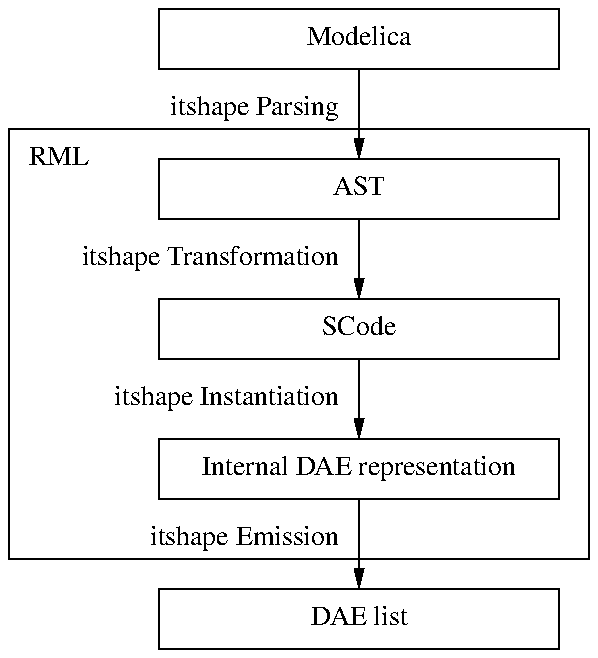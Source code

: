 .PS
boxht = 0.3 ; boxwid = 2.0
arrowhead = 7
lineht = 0.4

define label { { $1 at last box.s - (0.1,0.2) rjust } }

down
box "Modelica"                    ; label("\itshape Parsing")      ; arrow 0.45
box "AST"                         ; label("\itshape Transformation") ; arrow
box "SCode"                       ; label("\itshape Instantiation")  ; arrow
box "Internal DAE representation" ; label("\itshape Emission")     ; arrow 0.45
box "DAE list"

btop = 2nd box.n.y + 0.15 ; bbot = last box.n.y + 0.15
box at (-0.3,(bbot + btop)/2) ht (btop - bbot) width 2.9
box invisible width 0.5 "RML" with .nw at last box.nw

.PE
